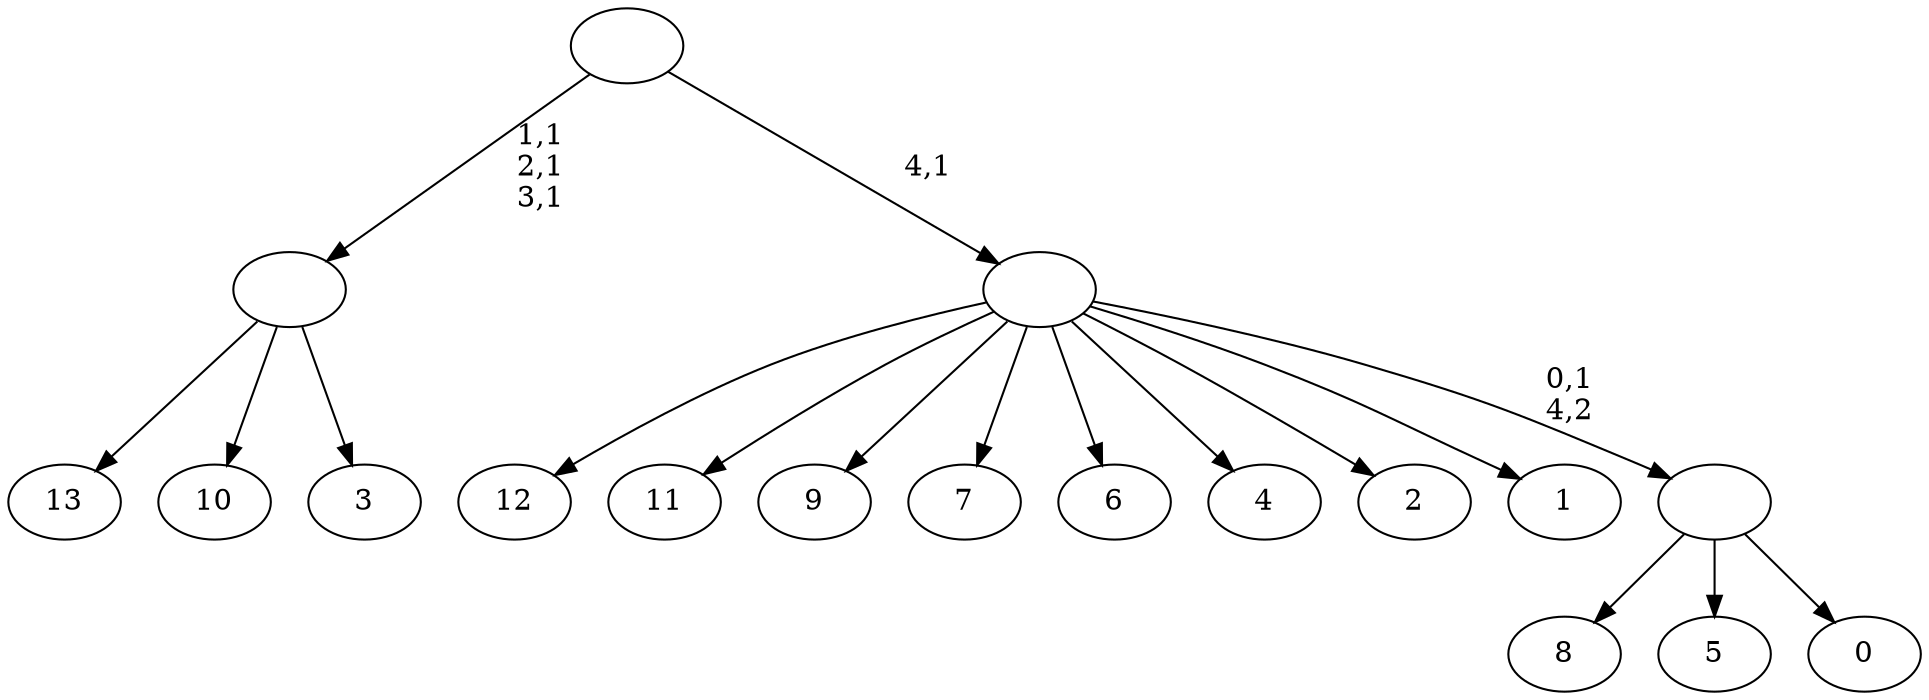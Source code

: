 digraph T {
	19 [label="13"]
	18 [label="12"]
	17 [label="11"]
	16 [label="10"]
	15 [label="9"]
	14 [label="8"]
	13 [label="7"]
	12 [label="6"]
	11 [label="5"]
	10 [label="4"]
	9 [label="3"]
	8 [label=""]
	5 [label="2"]
	4 [label="1"]
	3 [label="0"]
	2 [label=""]
	1 [label=""]
	0 [label=""]
	8 -> 19 [label=""]
	8 -> 16 [label=""]
	8 -> 9 [label=""]
	2 -> 14 [label=""]
	2 -> 11 [label=""]
	2 -> 3 [label=""]
	1 -> 18 [label=""]
	1 -> 17 [label=""]
	1 -> 15 [label=""]
	1 -> 13 [label=""]
	1 -> 12 [label=""]
	1 -> 10 [label=""]
	1 -> 5 [label=""]
	1 -> 4 [label=""]
	1 -> 2 [label="0,1\n4,2"]
	0 -> 8 [label="1,1\n2,1\n3,1"]
	0 -> 1 [label="4,1"]
}
